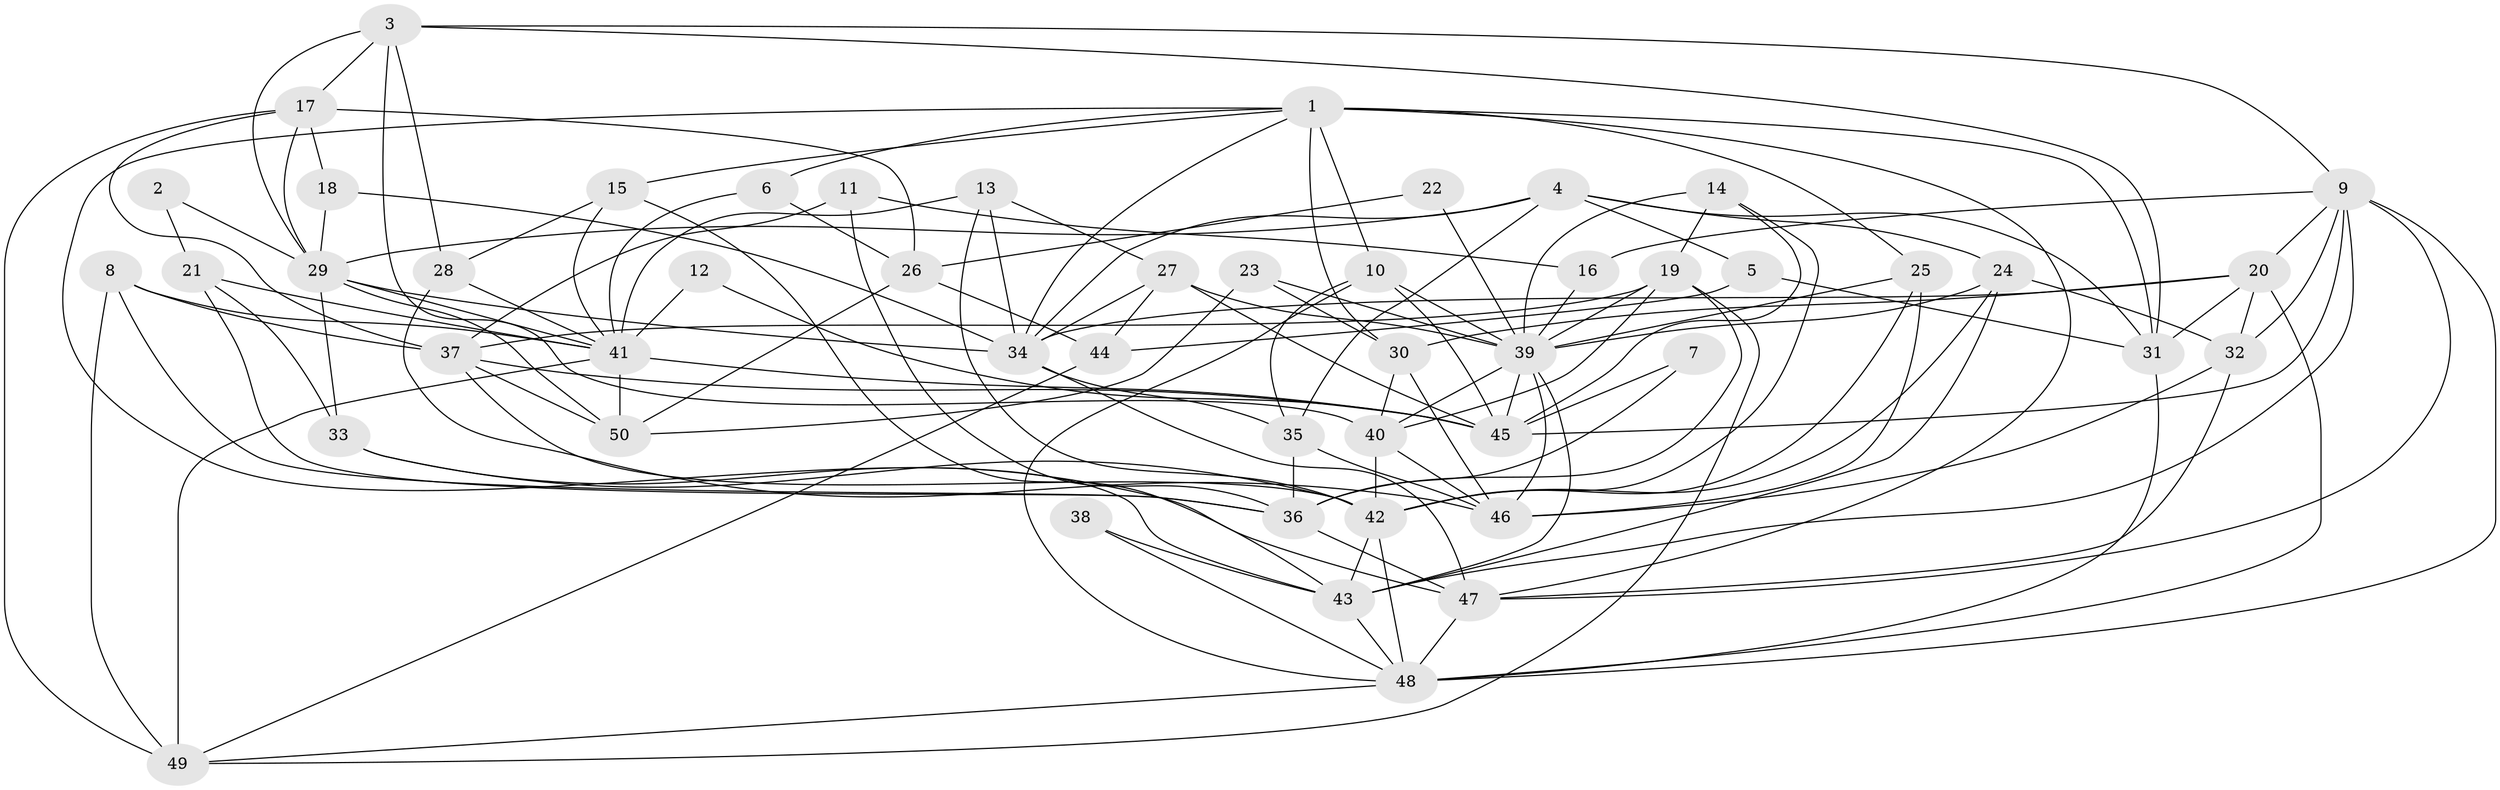 // original degree distribution, {4: 0.23232323232323232, 5: 0.20202020202020202, 6: 0.12121212121212122, 3: 0.2727272727272727, 2: 0.1414141414141414, 7: 0.020202020202020204, 9: 0.010101010101010102}
// Generated by graph-tools (version 1.1) at 2025/50/03/09/25 03:50:12]
// undirected, 50 vertices, 137 edges
graph export_dot {
graph [start="1"]
  node [color=gray90,style=filled];
  1;
  2;
  3;
  4;
  5;
  6;
  7;
  8;
  9;
  10;
  11;
  12;
  13;
  14;
  15;
  16;
  17;
  18;
  19;
  20;
  21;
  22;
  23;
  24;
  25;
  26;
  27;
  28;
  29;
  30;
  31;
  32;
  33;
  34;
  35;
  36;
  37;
  38;
  39;
  40;
  41;
  42;
  43;
  44;
  45;
  46;
  47;
  48;
  49;
  50;
  1 -- 6 [weight=1.0];
  1 -- 10 [weight=1.0];
  1 -- 15 [weight=1.0];
  1 -- 25 [weight=1.0];
  1 -- 30 [weight=1.0];
  1 -- 31 [weight=1.0];
  1 -- 34 [weight=1.0];
  1 -- 43 [weight=1.0];
  1 -- 47 [weight=1.0];
  2 -- 21 [weight=1.0];
  2 -- 29 [weight=1.0];
  3 -- 9 [weight=1.0];
  3 -- 17 [weight=1.0];
  3 -- 28 [weight=1.0];
  3 -- 29 [weight=1.0];
  3 -- 31 [weight=1.0];
  3 -- 40 [weight=2.0];
  4 -- 5 [weight=1.0];
  4 -- 24 [weight=1.0];
  4 -- 29 [weight=1.0];
  4 -- 31 [weight=1.0];
  4 -- 34 [weight=1.0];
  4 -- 35 [weight=1.0];
  5 -- 31 [weight=1.0];
  5 -- 44 [weight=1.0];
  6 -- 26 [weight=1.0];
  6 -- 41 [weight=1.0];
  7 -- 36 [weight=1.0];
  7 -- 45 [weight=1.0];
  8 -- 36 [weight=1.0];
  8 -- 37 [weight=1.0];
  8 -- 41 [weight=1.0];
  8 -- 49 [weight=1.0];
  9 -- 16 [weight=1.0];
  9 -- 20 [weight=1.0];
  9 -- 32 [weight=1.0];
  9 -- 43 [weight=1.0];
  9 -- 45 [weight=1.0];
  9 -- 47 [weight=1.0];
  9 -- 48 [weight=1.0];
  10 -- 35 [weight=1.0];
  10 -- 39 [weight=1.0];
  10 -- 45 [weight=2.0];
  10 -- 48 [weight=1.0];
  11 -- 16 [weight=1.0];
  11 -- 36 [weight=1.0];
  11 -- 37 [weight=1.0];
  12 -- 41 [weight=1.0];
  12 -- 45 [weight=1.0];
  13 -- 27 [weight=1.0];
  13 -- 34 [weight=1.0];
  13 -- 41 [weight=1.0];
  13 -- 42 [weight=1.0];
  14 -- 19 [weight=1.0];
  14 -- 39 [weight=1.0];
  14 -- 42 [weight=1.0];
  14 -- 45 [weight=1.0];
  15 -- 28 [weight=1.0];
  15 -- 41 [weight=1.0];
  15 -- 43 [weight=1.0];
  16 -- 39 [weight=1.0];
  17 -- 18 [weight=1.0];
  17 -- 26 [weight=1.0];
  17 -- 29 [weight=1.0];
  17 -- 37 [weight=1.0];
  17 -- 49 [weight=1.0];
  18 -- 29 [weight=1.0];
  18 -- 34 [weight=1.0];
  19 -- 36 [weight=1.0];
  19 -- 37 [weight=1.0];
  19 -- 39 [weight=1.0];
  19 -- 40 [weight=1.0];
  19 -- 49 [weight=1.0];
  20 -- 30 [weight=1.0];
  20 -- 31 [weight=1.0];
  20 -- 32 [weight=1.0];
  20 -- 34 [weight=1.0];
  20 -- 48 [weight=1.0];
  21 -- 33 [weight=1.0];
  21 -- 36 [weight=1.0];
  21 -- 41 [weight=1.0];
  22 -- 26 [weight=1.0];
  22 -- 39 [weight=1.0];
  23 -- 30 [weight=1.0];
  23 -- 39 [weight=1.0];
  23 -- 50 [weight=1.0];
  24 -- 32 [weight=1.0];
  24 -- 39 [weight=1.0];
  24 -- 42 [weight=1.0];
  24 -- 43 [weight=1.0];
  25 -- 39 [weight=1.0];
  25 -- 42 [weight=1.0];
  25 -- 46 [weight=1.0];
  26 -- 44 [weight=1.0];
  26 -- 50 [weight=1.0];
  27 -- 34 [weight=1.0];
  27 -- 39 [weight=1.0];
  27 -- 44 [weight=1.0];
  27 -- 45 [weight=1.0];
  28 -- 41 [weight=1.0];
  28 -- 46 [weight=1.0];
  29 -- 33 [weight=1.0];
  29 -- 34 [weight=1.0];
  29 -- 41 [weight=2.0];
  29 -- 50 [weight=1.0];
  30 -- 40 [weight=1.0];
  30 -- 46 [weight=1.0];
  31 -- 48 [weight=1.0];
  32 -- 46 [weight=1.0];
  32 -- 47 [weight=1.0];
  33 -- 42 [weight=2.0];
  33 -- 47 [weight=1.0];
  34 -- 35 [weight=1.0];
  34 -- 47 [weight=1.0];
  35 -- 36 [weight=1.0];
  35 -- 46 [weight=1.0];
  36 -- 47 [weight=1.0];
  37 -- 42 [weight=1.0];
  37 -- 45 [weight=1.0];
  37 -- 50 [weight=1.0];
  38 -- 43 [weight=1.0];
  38 -- 48 [weight=1.0];
  39 -- 40 [weight=1.0];
  39 -- 43 [weight=1.0];
  39 -- 45 [weight=2.0];
  39 -- 46 [weight=1.0];
  40 -- 42 [weight=1.0];
  40 -- 46 [weight=1.0];
  41 -- 45 [weight=1.0];
  41 -- 49 [weight=2.0];
  41 -- 50 [weight=1.0];
  42 -- 43 [weight=1.0];
  42 -- 48 [weight=1.0];
  43 -- 48 [weight=1.0];
  44 -- 49 [weight=1.0];
  47 -- 48 [weight=1.0];
  48 -- 49 [weight=1.0];
}
